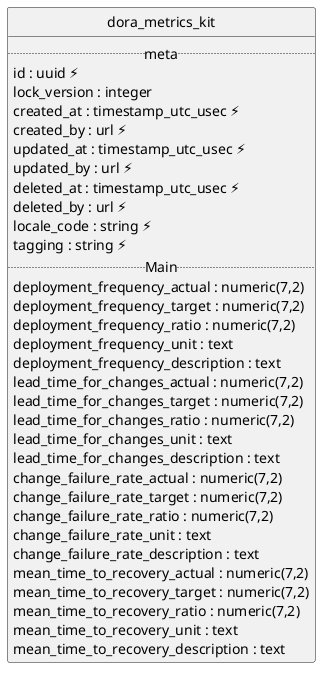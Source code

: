 @startuml uml
skinparam monochrome true
skinparam linetype ortho
hide circle

entity dora_metrics_kit {
  .. meta ..
  id : uuid ⚡
  lock_version : integer
  created_at : timestamp_utc_usec ⚡
  created_by : url ⚡
  updated_at : timestamp_utc_usec ⚡
  updated_by : url ⚡
  deleted_at : timestamp_utc_usec ⚡
  deleted_by : url ⚡
  locale_code : string ⚡
  tagging : string ⚡
  .. Main ..
  deployment_frequency_actual : numeric(7,2)
  deployment_frequency_target : numeric(7,2)
  deployment_frequency_ratio : numeric(7,2)
  deployment_frequency_unit : text
  deployment_frequency_description : text
  lead_time_for_changes_actual : numeric(7,2)
  lead_time_for_changes_target : numeric(7,2)
  lead_time_for_changes_ratio : numeric(7,2)
  lead_time_for_changes_unit : text
  lead_time_for_changes_description : text
  change_failure_rate_actual : numeric(7,2)
  change_failure_rate_target : numeric(7,2)
  change_failure_rate_ratio : numeric(7,2)
  change_failure_rate_unit : text
  change_failure_rate_description : text
  mean_time_to_recovery_actual : numeric(7,2)
  mean_time_to_recovery_target : numeric(7,2)
  mean_time_to_recovery_ratio : numeric(7,2)
  mean_time_to_recovery_unit : text
  mean_time_to_recovery_description : text
}

@enduml
